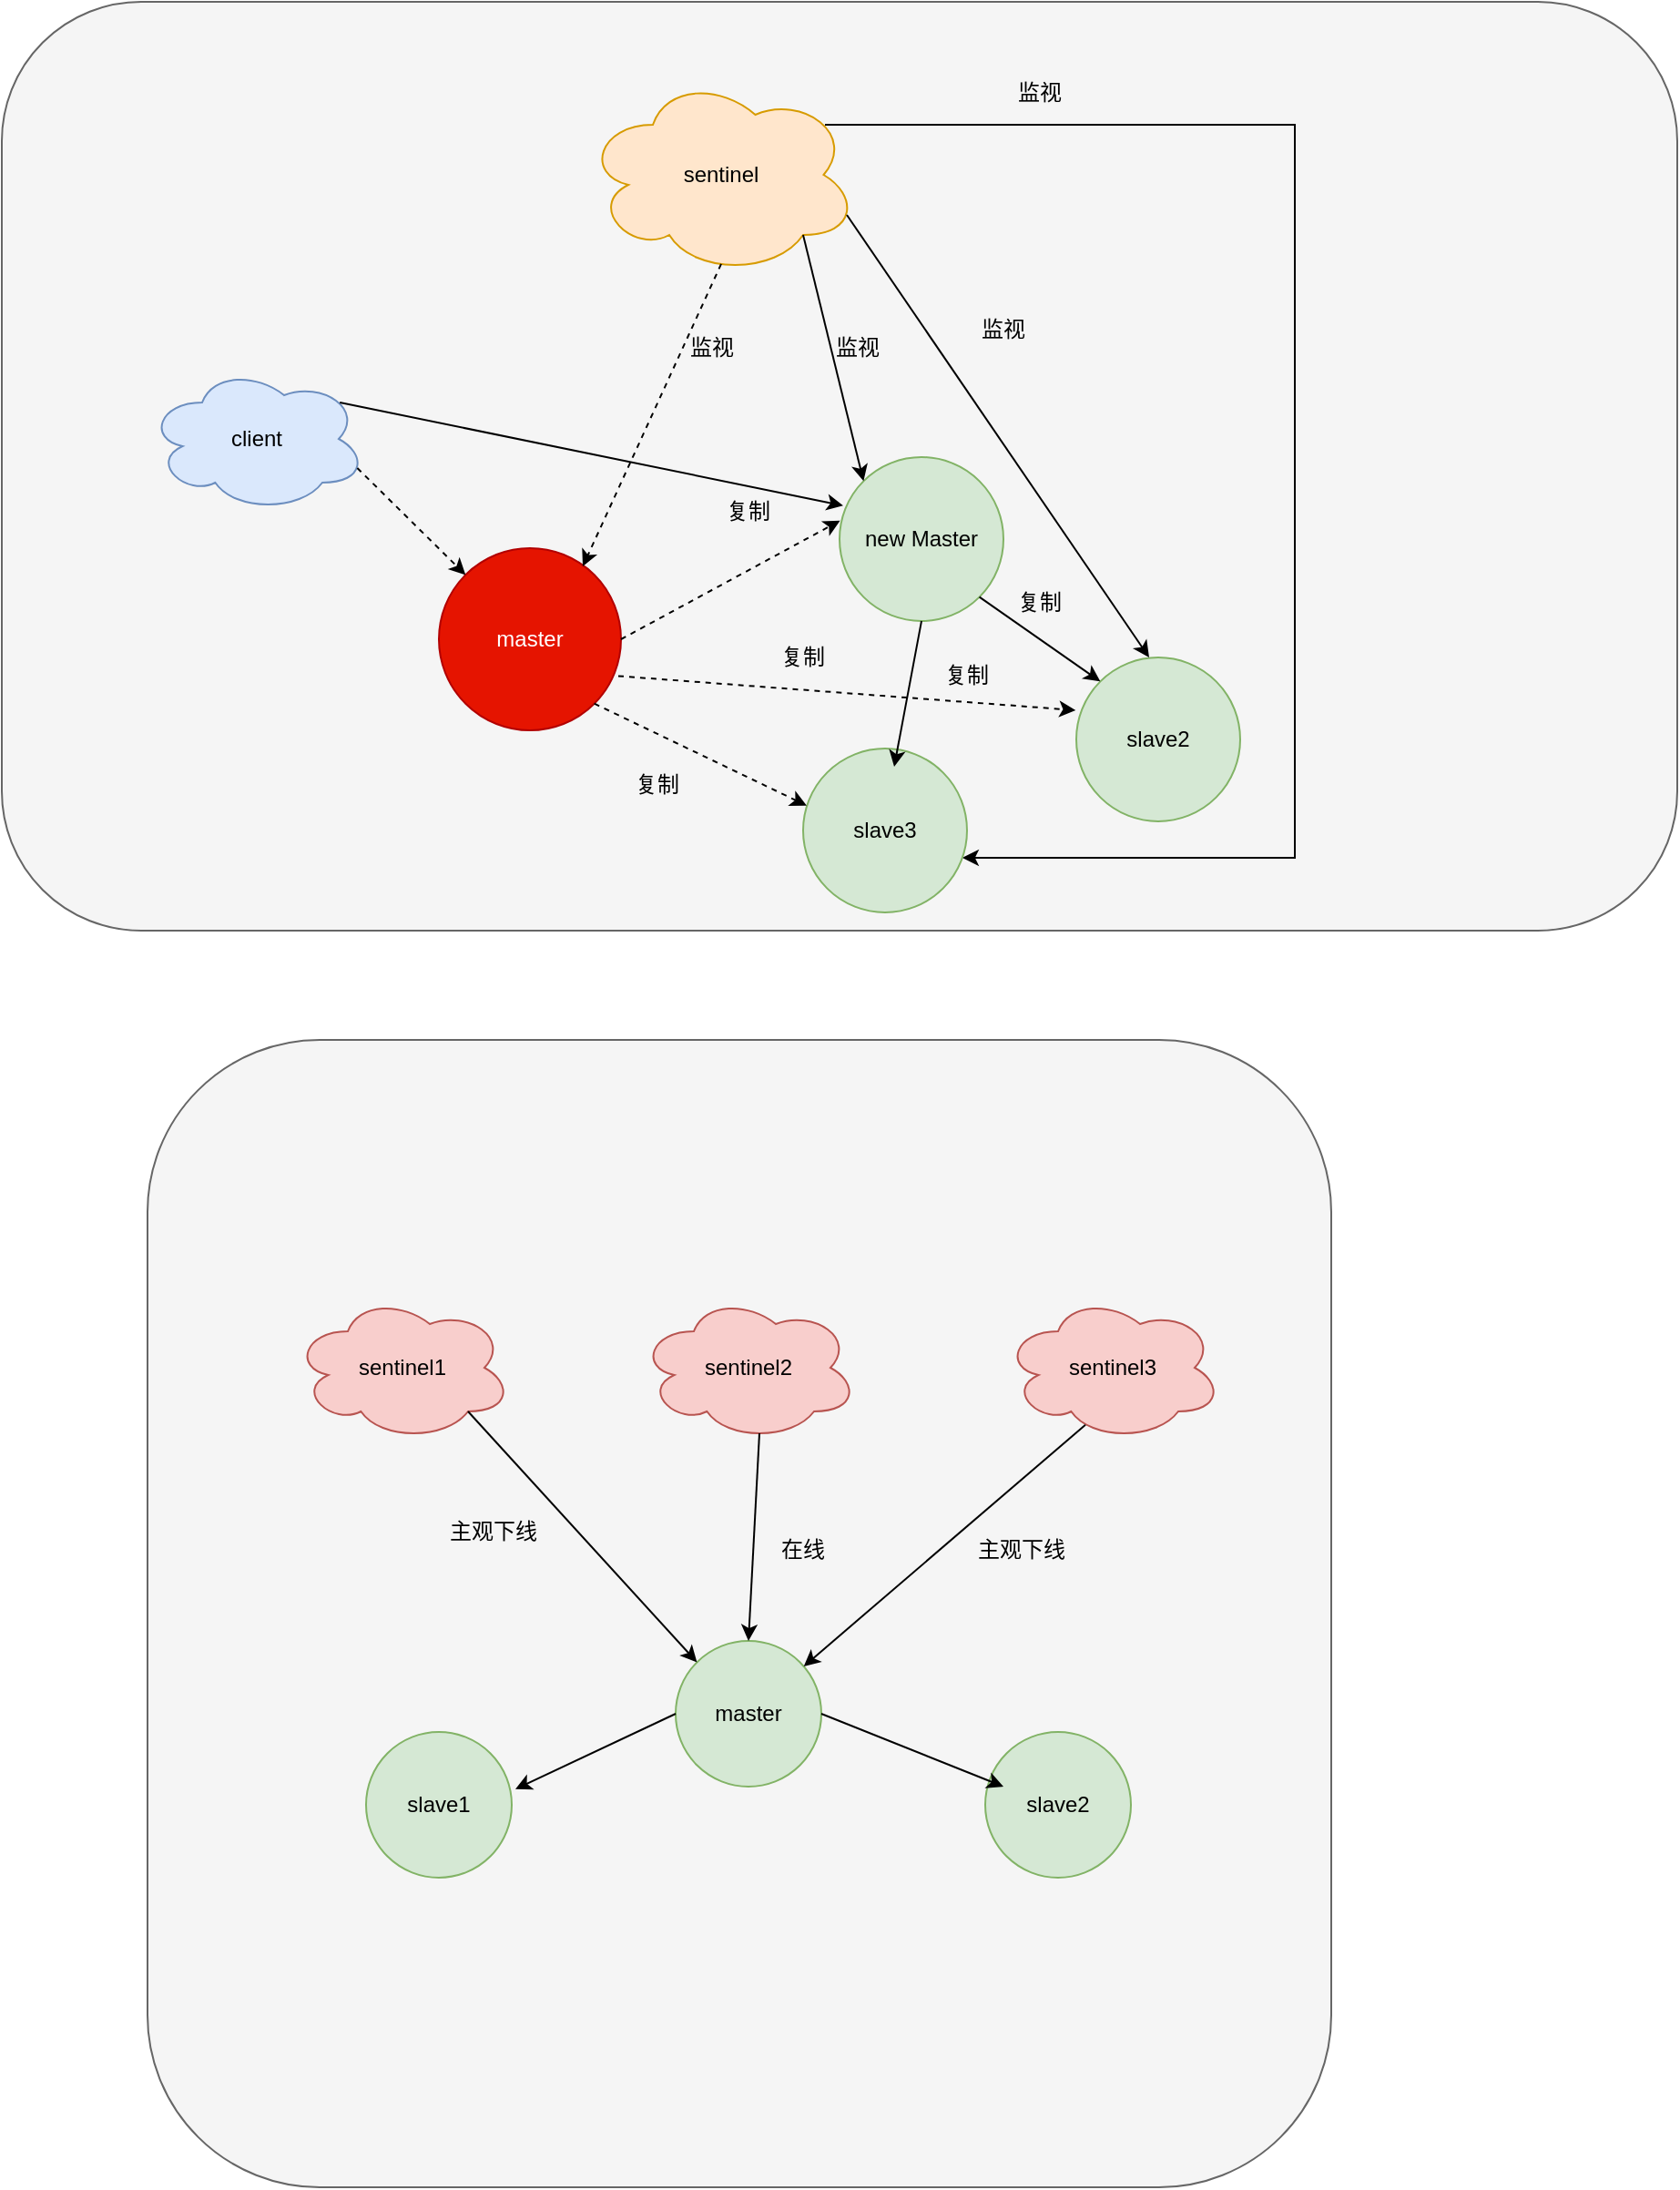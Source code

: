 <mxfile version="14.7.3" type="github">
  <diagram id="37nHN-7hOpnczdPGnd_R" name="Page-1">
    <mxGraphModel dx="2354" dy="1021" grid="1" gridSize="10" guides="1" tooltips="1" connect="1" arrows="1" fold="1" page="1" pageScale="1" pageWidth="827" pageHeight="1169" math="0" shadow="0">
      <root>
        <mxCell id="0" />
        <mxCell id="1" parent="0" />
        <mxCell id="5YDQIYi1N26urb__8QZr-37" value="" style="rounded=1;whiteSpace=wrap;html=1;fillColor=#f5f5f5;strokeColor=#666666;fontColor=#333333;" vertex="1" parent="1">
          <mxGeometry x="-260" y="20" width="920" height="510" as="geometry" />
        </mxCell>
        <mxCell id="5YDQIYi1N26urb__8QZr-14" value="" style="rounded=1;whiteSpace=wrap;html=1;fillColor=#f5f5f5;strokeColor=#666666;fontColor=#333333;" vertex="1" parent="1">
          <mxGeometry x="-180" y="590" width="650" height="630" as="geometry" />
        </mxCell>
        <mxCell id="5YDQIYi1N26urb__8QZr-40" style="edgeStyle=orthogonalEdgeStyle;rounded=0;orthogonalLoop=1;jettySize=auto;html=1;exitX=0.88;exitY=0.25;exitDx=0;exitDy=0;exitPerimeter=0;" edge="1" parent="1" source="5YDQIYi1N26urb__8QZr-1" target="5YDQIYi1N26urb__8QZr-38">
          <mxGeometry relative="1" as="geometry">
            <Array as="points">
              <mxPoint x="450" y="87" />
              <mxPoint x="450" y="490" />
            </Array>
          </mxGeometry>
        </mxCell>
        <mxCell id="5YDQIYi1N26urb__8QZr-1" value="sentinel" style="ellipse;shape=cloud;whiteSpace=wrap;html=1;fillColor=#ffe6cc;strokeColor=#d79b00;" vertex="1" parent="1">
          <mxGeometry x="60" y="60" width="150" height="110" as="geometry" />
        </mxCell>
        <mxCell id="5YDQIYi1N26urb__8QZr-2" value="master" style="ellipse;whiteSpace=wrap;html=1;aspect=fixed;fillColor=#e51400;strokeColor=#B20000;fontColor=#ffffff;" vertex="1" parent="1">
          <mxGeometry x="-20" y="320" width="100" height="100" as="geometry" />
        </mxCell>
        <mxCell id="5YDQIYi1N26urb__8QZr-4" value="slave2" style="ellipse;whiteSpace=wrap;html=1;aspect=fixed;fillColor=#d5e8d4;strokeColor=#82b366;" vertex="1" parent="1">
          <mxGeometry x="330" y="380" width="90" height="90" as="geometry" />
        </mxCell>
        <mxCell id="5YDQIYi1N26urb__8QZr-5" value="new Master" style="ellipse;whiteSpace=wrap;html=1;aspect=fixed;fillColor=#d5e8d4;strokeColor=#82b366;" vertex="1" parent="1">
          <mxGeometry x="200" y="270" width="90" height="90" as="geometry" />
        </mxCell>
        <mxCell id="5YDQIYi1N26urb__8QZr-6" value="client" style="ellipse;shape=cloud;whiteSpace=wrap;html=1;fillColor=#dae8fc;strokeColor=#6c8ebf;" vertex="1" parent="1">
          <mxGeometry x="-180" y="220" width="120" height="80" as="geometry" />
        </mxCell>
        <mxCell id="5YDQIYi1N26urb__8QZr-9" value="" style="endArrow=classic;html=1;entryX=0;entryY=0;entryDx=0;entryDy=0;exitX=0.96;exitY=0.7;exitDx=0;exitDy=0;exitPerimeter=0;dashed=1;" edge="1" parent="1" source="5YDQIYi1N26urb__8QZr-6" target="5YDQIYi1N26urb__8QZr-2">
          <mxGeometry width="50" height="50" relative="1" as="geometry">
            <mxPoint x="-30" y="310" as="sourcePoint" />
            <mxPoint x="20" y="260" as="targetPoint" />
          </mxGeometry>
        </mxCell>
        <mxCell id="5YDQIYi1N26urb__8QZr-13" value="" style="endArrow=classic;html=1;entryX=0.79;entryY=0.1;entryDx=0;entryDy=0;entryPerimeter=0;exitX=0.5;exitY=0.945;exitDx=0;exitDy=0;exitPerimeter=0;dashed=1;" edge="1" parent="1" source="5YDQIYi1N26urb__8QZr-1" target="5YDQIYi1N26urb__8QZr-2">
          <mxGeometry width="50" height="50" relative="1" as="geometry">
            <mxPoint x="220" y="270" as="sourcePoint" />
            <mxPoint x="270" y="220" as="targetPoint" />
          </mxGeometry>
        </mxCell>
        <mxCell id="5YDQIYi1N26urb__8QZr-23" value="" style="endArrow=classic;html=1;entryX=-0.004;entryY=0.322;entryDx=0;entryDy=0;entryPerimeter=0;exitX=0.985;exitY=0.702;exitDx=0;exitDy=0;exitPerimeter=0;dashed=1;" edge="1" parent="1" source="5YDQIYi1N26urb__8QZr-2" target="5YDQIYi1N26urb__8QZr-4">
          <mxGeometry width="50" height="50" relative="1" as="geometry">
            <mxPoint x="270" y="420" as="sourcePoint" />
            <mxPoint x="320" y="370" as="targetPoint" />
          </mxGeometry>
        </mxCell>
        <mxCell id="5YDQIYi1N26urb__8QZr-26" value="" style="endArrow=classic;html=1;entryX=0.003;entryY=0.388;entryDx=0;entryDy=0;entryPerimeter=0;exitX=1;exitY=0.5;exitDx=0;exitDy=0;dashed=1;" edge="1" parent="1" source="5YDQIYi1N26urb__8QZr-2" target="5YDQIYi1N26urb__8QZr-5">
          <mxGeometry width="50" height="50" relative="1" as="geometry">
            <mxPoint x="250" y="340" as="sourcePoint" />
            <mxPoint x="300" y="290" as="targetPoint" />
          </mxGeometry>
        </mxCell>
        <mxCell id="5YDQIYi1N26urb__8QZr-27" value="" style="endArrow=classic;html=1;entryX=0;entryY=0;entryDx=0;entryDy=0;exitX=0.8;exitY=0.8;exitDx=0;exitDy=0;exitPerimeter=0;" edge="1" parent="1" source="5YDQIYi1N26urb__8QZr-1" target="5YDQIYi1N26urb__8QZr-5">
          <mxGeometry width="50" height="50" relative="1" as="geometry">
            <mxPoint x="270" y="140" as="sourcePoint" />
            <mxPoint x="350" y="150" as="targetPoint" />
          </mxGeometry>
        </mxCell>
        <mxCell id="5YDQIYi1N26urb__8QZr-31" value="" style="endArrow=classic;html=1;exitX=0.96;exitY=0.7;exitDx=0;exitDy=0;exitPerimeter=0;" edge="1" parent="1" source="5YDQIYi1N26urb__8QZr-1">
          <mxGeometry width="50" height="50" relative="1" as="geometry">
            <mxPoint x="270" y="170" as="sourcePoint" />
            <mxPoint x="370" y="380" as="targetPoint" />
          </mxGeometry>
        </mxCell>
        <mxCell id="5YDQIYi1N26urb__8QZr-32" value="监视" style="text;html=1;strokeColor=none;fillColor=none;align=center;verticalAlign=middle;whiteSpace=wrap;rounded=0;" vertex="1" parent="1">
          <mxGeometry x="110" y="200" width="40" height="20" as="geometry" />
        </mxCell>
        <mxCell id="5YDQIYi1N26urb__8QZr-33" value="监视" style="text;html=1;strokeColor=none;fillColor=none;align=center;verticalAlign=middle;whiteSpace=wrap;rounded=0;" vertex="1" parent="1">
          <mxGeometry x="190" y="200" width="40" height="20" as="geometry" />
        </mxCell>
        <mxCell id="5YDQIYi1N26urb__8QZr-34" value="监视" style="text;html=1;strokeColor=none;fillColor=none;align=center;verticalAlign=middle;whiteSpace=wrap;rounded=0;" vertex="1" parent="1">
          <mxGeometry x="270" y="190" width="40" height="20" as="geometry" />
        </mxCell>
        <mxCell id="5YDQIYi1N26urb__8QZr-35" value="复制" style="text;html=1;strokeColor=none;fillColor=none;align=center;verticalAlign=middle;whiteSpace=wrap;rounded=0;" vertex="1" parent="1">
          <mxGeometry x="130" y="290" width="40" height="20" as="geometry" />
        </mxCell>
        <mxCell id="5YDQIYi1N26urb__8QZr-36" value="复制" style="text;html=1;strokeColor=none;fillColor=none;align=center;verticalAlign=middle;whiteSpace=wrap;rounded=0;" vertex="1" parent="1">
          <mxGeometry x="160" y="370" width="40" height="20" as="geometry" />
        </mxCell>
        <mxCell id="5YDQIYi1N26urb__8QZr-38" value="slave3" style="ellipse;whiteSpace=wrap;html=1;aspect=fixed;fillColor=#d5e8d4;strokeColor=#82b366;" vertex="1" parent="1">
          <mxGeometry x="180" y="430" width="90" height="90" as="geometry" />
        </mxCell>
        <mxCell id="5YDQIYi1N26urb__8QZr-39" value="" style="endArrow=classic;html=1;entryX=0.022;entryY=0.348;entryDx=0;entryDy=0;entryPerimeter=0;exitX=1;exitY=1;exitDx=0;exitDy=0;dashed=1;" edge="1" parent="1" source="5YDQIYi1N26urb__8QZr-2" target="5YDQIYi1N26urb__8QZr-38">
          <mxGeometry width="50" height="50" relative="1" as="geometry">
            <mxPoint x="100" y="410" as="sourcePoint" />
            <mxPoint x="150" y="360" as="targetPoint" />
          </mxGeometry>
        </mxCell>
        <mxCell id="5YDQIYi1N26urb__8QZr-41" value="监视" style="text;html=1;strokeColor=none;fillColor=none;align=center;verticalAlign=middle;whiteSpace=wrap;rounded=0;" vertex="1" parent="1">
          <mxGeometry x="290" y="60" width="40" height="20" as="geometry" />
        </mxCell>
        <mxCell id="5YDQIYi1N26urb__8QZr-43" value="复制" style="text;html=1;strokeColor=none;fillColor=none;align=center;verticalAlign=middle;whiteSpace=wrap;rounded=0;" vertex="1" parent="1">
          <mxGeometry x="80" y="440" width="40" height="20" as="geometry" />
        </mxCell>
        <mxCell id="5YDQIYi1N26urb__8QZr-44" value="" style="endArrow=classic;html=1;exitX=0.88;exitY=0.25;exitDx=0;exitDy=0;exitPerimeter=0;entryX=0.022;entryY=0.296;entryDx=0;entryDy=0;entryPerimeter=0;" edge="1" parent="1" source="5YDQIYi1N26urb__8QZr-6" target="5YDQIYi1N26urb__8QZr-5">
          <mxGeometry width="50" height="50" relative="1" as="geometry">
            <mxPoint x="-40" y="260" as="sourcePoint" />
            <mxPoint x="10" y="210" as="targetPoint" />
          </mxGeometry>
        </mxCell>
        <mxCell id="5YDQIYi1N26urb__8QZr-46" value="" style="endArrow=classic;html=1;exitX=0.5;exitY=1;exitDx=0;exitDy=0;" edge="1" parent="1" source="5YDQIYi1N26urb__8QZr-5">
          <mxGeometry width="50" height="50" relative="1" as="geometry">
            <mxPoint x="240" y="400" as="sourcePoint" />
            <mxPoint x="230" y="440" as="targetPoint" />
          </mxGeometry>
        </mxCell>
        <mxCell id="5YDQIYi1N26urb__8QZr-47" value="" style="endArrow=classic;html=1;exitX=1;exitY=1;exitDx=0;exitDy=0;entryX=0;entryY=0;entryDx=0;entryDy=0;" edge="1" parent="1" source="5YDQIYi1N26urb__8QZr-5" target="5YDQIYi1N26urb__8QZr-4">
          <mxGeometry width="50" height="50" relative="1" as="geometry">
            <mxPoint x="290" y="390" as="sourcePoint" />
            <mxPoint x="340" y="340" as="targetPoint" />
          </mxGeometry>
        </mxCell>
        <mxCell id="5YDQIYi1N26urb__8QZr-48" value="复制" style="text;html=1;strokeColor=none;fillColor=none;align=center;verticalAlign=middle;whiteSpace=wrap;rounded=0;" vertex="1" parent="1">
          <mxGeometry x="250" y="380" width="40" height="20" as="geometry" />
        </mxCell>
        <mxCell id="5YDQIYi1N26urb__8QZr-49" value="复制" style="text;html=1;strokeColor=none;fillColor=none;align=center;verticalAlign=middle;whiteSpace=wrap;rounded=0;" vertex="1" parent="1">
          <mxGeometry x="290" y="340" width="40" height="20" as="geometry" />
        </mxCell>
        <mxCell id="5YDQIYi1N26urb__8QZr-50" value="sentinel1" style="ellipse;shape=cloud;whiteSpace=wrap;html=1;fillColor=#f8cecc;strokeColor=#b85450;" vertex="1" parent="1">
          <mxGeometry x="-100" y="730" width="120" height="80" as="geometry" />
        </mxCell>
        <mxCell id="5YDQIYi1N26urb__8QZr-51" value="sentinel2" style="ellipse;shape=cloud;whiteSpace=wrap;html=1;fillColor=#f8cecc;strokeColor=#b85450;" vertex="1" parent="1">
          <mxGeometry x="90" y="730" width="120" height="80" as="geometry" />
        </mxCell>
        <mxCell id="5YDQIYi1N26urb__8QZr-52" value="sentinel3" style="ellipse;shape=cloud;whiteSpace=wrap;html=1;fillColor=#f8cecc;strokeColor=#b85450;" vertex="1" parent="1">
          <mxGeometry x="290" y="730" width="120" height="80" as="geometry" />
        </mxCell>
        <mxCell id="5YDQIYi1N26urb__8QZr-53" value="master" style="ellipse;whiteSpace=wrap;html=1;aspect=fixed;fillColor=#d5e8d4;strokeColor=#82b366;" vertex="1" parent="1">
          <mxGeometry x="110" y="920" width="80" height="80" as="geometry" />
        </mxCell>
        <mxCell id="5YDQIYi1N26urb__8QZr-54" value="slave1" style="ellipse;whiteSpace=wrap;html=1;aspect=fixed;fillColor=#d5e8d4;strokeColor=#82b366;" vertex="1" parent="1">
          <mxGeometry x="-60" y="970" width="80" height="80" as="geometry" />
        </mxCell>
        <mxCell id="5YDQIYi1N26urb__8QZr-55" value="slave2" style="ellipse;whiteSpace=wrap;html=1;aspect=fixed;fillColor=#d5e8d4;strokeColor=#82b366;" vertex="1" parent="1">
          <mxGeometry x="280" y="970" width="80" height="80" as="geometry" />
        </mxCell>
        <mxCell id="5YDQIYi1N26urb__8QZr-57" value="" style="endArrow=classic;html=1;entryX=0;entryY=0;entryDx=0;entryDy=0;exitX=0.8;exitY=0.8;exitDx=0;exitDy=0;exitPerimeter=0;" edge="1" parent="1" source="5YDQIYi1N26urb__8QZr-50" target="5YDQIYi1N26urb__8QZr-53">
          <mxGeometry width="50" height="50" relative="1" as="geometry">
            <mxPoint x="-20" y="840" as="sourcePoint" />
            <mxPoint x="30" y="790" as="targetPoint" />
          </mxGeometry>
        </mxCell>
        <mxCell id="5YDQIYi1N26urb__8QZr-59" value="" style="endArrow=classic;html=1;entryX=0.5;entryY=0;entryDx=0;entryDy=0;exitX=0.55;exitY=0.95;exitDx=0;exitDy=0;exitPerimeter=0;" edge="1" parent="1" source="5YDQIYi1N26urb__8QZr-51" target="5YDQIYi1N26urb__8QZr-53">
          <mxGeometry width="50" height="50" relative="1" as="geometry">
            <mxPoint x="100" y="850" as="sourcePoint" />
            <mxPoint x="150" y="800" as="targetPoint" />
          </mxGeometry>
        </mxCell>
        <mxCell id="5YDQIYi1N26urb__8QZr-60" value="" style="endArrow=classic;html=1;exitX=0.375;exitY=0.892;exitDx=0;exitDy=0;exitPerimeter=0;" edge="1" parent="1" source="5YDQIYi1N26urb__8QZr-52" target="5YDQIYi1N26urb__8QZr-53">
          <mxGeometry width="50" height="50" relative="1" as="geometry">
            <mxPoint x="200" y="860" as="sourcePoint" />
            <mxPoint x="250" y="810" as="targetPoint" />
          </mxGeometry>
        </mxCell>
        <mxCell id="5YDQIYi1N26urb__8QZr-61" value="主观下线" style="text;html=1;strokeColor=none;fillColor=none;align=center;verticalAlign=middle;whiteSpace=wrap;rounded=0;" vertex="1" parent="1">
          <mxGeometry x="-20" y="850" width="60" height="20" as="geometry" />
        </mxCell>
        <mxCell id="5YDQIYi1N26urb__8QZr-62" value="主观下线" style="text;html=1;strokeColor=none;fillColor=none;align=center;verticalAlign=middle;whiteSpace=wrap;rounded=0;" vertex="1" parent="1">
          <mxGeometry x="270" y="860" width="60" height="20" as="geometry" />
        </mxCell>
        <mxCell id="5YDQIYi1N26urb__8QZr-63" value="在线" style="text;html=1;strokeColor=none;fillColor=none;align=center;verticalAlign=middle;whiteSpace=wrap;rounded=0;" vertex="1" parent="1">
          <mxGeometry x="150" y="860" width="60" height="20" as="geometry" />
        </mxCell>
        <mxCell id="5YDQIYi1N26urb__8QZr-64" value="" style="endArrow=classic;html=1;entryX=1.025;entryY=0.392;entryDx=0;entryDy=0;entryPerimeter=0;exitX=0;exitY=0.5;exitDx=0;exitDy=0;" edge="1" parent="1" source="5YDQIYi1N26urb__8QZr-53" target="5YDQIYi1N26urb__8QZr-54">
          <mxGeometry width="50" height="50" relative="1" as="geometry">
            <mxPoint y="970" as="sourcePoint" />
            <mxPoint x="50" y="920" as="targetPoint" />
          </mxGeometry>
        </mxCell>
        <mxCell id="5YDQIYi1N26urb__8QZr-65" value="" style="endArrow=classic;html=1;exitX=1;exitY=0.5;exitDx=0;exitDy=0;" edge="1" parent="1" source="5YDQIYi1N26urb__8QZr-53">
          <mxGeometry width="50" height="50" relative="1" as="geometry">
            <mxPoint x="200" y="990" as="sourcePoint" />
            <mxPoint x="290" y="1000" as="targetPoint" />
          </mxGeometry>
        </mxCell>
      </root>
    </mxGraphModel>
  </diagram>
</mxfile>
